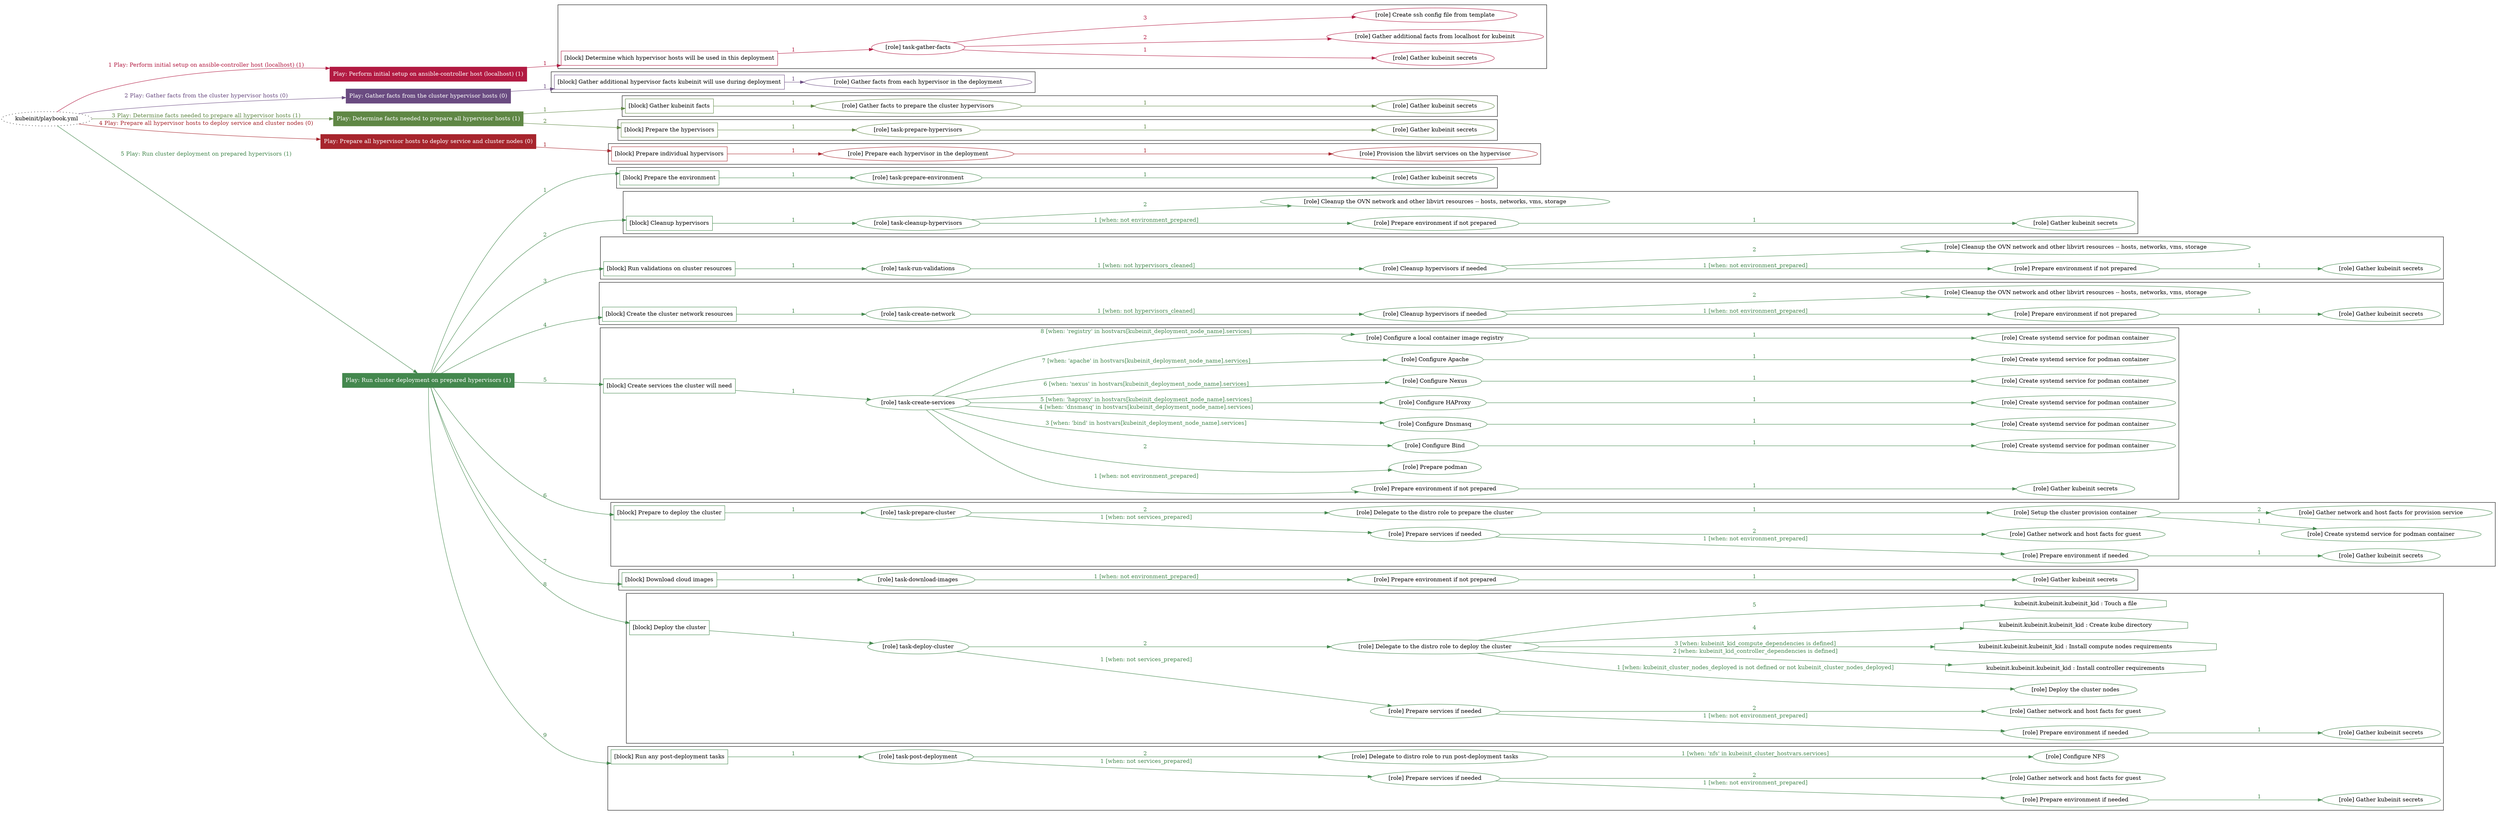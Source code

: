digraph {
	graph [concentrate=true ordering=in rankdir=LR ratio=fill]
	edge [esep=5 sep=10]
	"kubeinit/playbook.yml" [URL="/home/runner/work/kubeinit/kubeinit/kubeinit/playbook.yml" id=playbook_8d445fa9 style=dotted]
	"kubeinit/playbook.yml" -> play_d986a518 [label="1 Play: Perform initial setup on ansible-controller host (localhost) (1)" color="#b21a42" fontcolor="#b21a42" id=edge_play_d986a518 labeltooltip="1 Play: Perform initial setup on ansible-controller host (localhost) (1)" tooltip="1 Play: Perform initial setup on ansible-controller host (localhost) (1)"]
	subgraph "Play: Perform initial setup on ansible-controller host (localhost) (1)" {
		play_d986a518 [label="Play: Perform initial setup on ansible-controller host (localhost) (1)" URL="/home/runner/work/kubeinit/kubeinit/kubeinit/playbook.yml" color="#b21a42" fontcolor="#ffffff" id=play_d986a518 shape=box style=filled tooltip=localhost]
		play_d986a518 -> block_05033400 [label=1 color="#b21a42" fontcolor="#b21a42" id=edge_block_05033400 labeltooltip=1 tooltip=1]
		subgraph cluster_block_05033400 {
			block_05033400 [label="[block] Determine which hypervisor hosts will be used in this deployment" URL="/home/runner/work/kubeinit/kubeinit/kubeinit/playbook.yml" color="#b21a42" id=block_05033400 labeltooltip="Determine which hypervisor hosts will be used in this deployment" shape=box tooltip="Determine which hypervisor hosts will be used in this deployment"]
			block_05033400 -> role_6c0fdd2b [label="1 " color="#b21a42" fontcolor="#b21a42" id=edge_role_6c0fdd2b labeltooltip="1 " tooltip="1 "]
			subgraph "task-gather-facts" {
				role_6c0fdd2b [label="[role] task-gather-facts" URL="/home/runner/work/kubeinit/kubeinit/kubeinit/playbook.yml" color="#b21a42" id=role_6c0fdd2b tooltip="task-gather-facts"]
				role_6c0fdd2b -> role_84af8c8b [label="1 " color="#b21a42" fontcolor="#b21a42" id=edge_role_84af8c8b labeltooltip="1 " tooltip="1 "]
				subgraph "Gather kubeinit secrets" {
					role_84af8c8b [label="[role] Gather kubeinit secrets" URL="/home/runner/.ansible/collections/ansible_collections/kubeinit/kubeinit/roles/kubeinit_prepare/tasks/build_hypervisors_group.yml" color="#b21a42" id=role_84af8c8b tooltip="Gather kubeinit secrets"]
				}
				role_6c0fdd2b -> role_2295fc2e [label="2 " color="#b21a42" fontcolor="#b21a42" id=edge_role_2295fc2e labeltooltip="2 " tooltip="2 "]
				subgraph "Gather additional facts from localhost for kubeinit" {
					role_2295fc2e [label="[role] Gather additional facts from localhost for kubeinit" URL="/home/runner/.ansible/collections/ansible_collections/kubeinit/kubeinit/roles/kubeinit_prepare/tasks/build_hypervisors_group.yml" color="#b21a42" id=role_2295fc2e tooltip="Gather additional facts from localhost for kubeinit"]
				}
				role_6c0fdd2b -> role_2e952748 [label="3 " color="#b21a42" fontcolor="#b21a42" id=edge_role_2e952748 labeltooltip="3 " tooltip="3 "]
				subgraph "Create ssh config file from template" {
					role_2e952748 [label="[role] Create ssh config file from template" URL="/home/runner/.ansible/collections/ansible_collections/kubeinit/kubeinit/roles/kubeinit_prepare/tasks/build_hypervisors_group.yml" color="#b21a42" id=role_2e952748 tooltip="Create ssh config file from template"]
				}
			}
		}
	}
	"kubeinit/playbook.yml" -> play_329176e0 [label="2 Play: Gather facts from the cluster hypervisor hosts (0)" color="#6a4b81" fontcolor="#6a4b81" id=edge_play_329176e0 labeltooltip="2 Play: Gather facts from the cluster hypervisor hosts (0)" tooltip="2 Play: Gather facts from the cluster hypervisor hosts (0)"]
	subgraph "Play: Gather facts from the cluster hypervisor hosts (0)" {
		play_329176e0 [label="Play: Gather facts from the cluster hypervisor hosts (0)" URL="/home/runner/work/kubeinit/kubeinit/kubeinit/playbook.yml" color="#6a4b81" fontcolor="#ffffff" id=play_329176e0 shape=box style=filled tooltip="Play: Gather facts from the cluster hypervisor hosts (0)"]
		play_329176e0 -> block_4d5cedd3 [label=1 color="#6a4b81" fontcolor="#6a4b81" id=edge_block_4d5cedd3 labeltooltip=1 tooltip=1]
		subgraph cluster_block_4d5cedd3 {
			block_4d5cedd3 [label="[block] Gather additional hypervisor facts kubeinit will use during deployment" URL="/home/runner/work/kubeinit/kubeinit/kubeinit/playbook.yml" color="#6a4b81" id=block_4d5cedd3 labeltooltip="Gather additional hypervisor facts kubeinit will use during deployment" shape=box tooltip="Gather additional hypervisor facts kubeinit will use during deployment"]
			block_4d5cedd3 -> role_67d988c2 [label="1 " color="#6a4b81" fontcolor="#6a4b81" id=edge_role_67d988c2 labeltooltip="1 " tooltip="1 "]
			subgraph "Gather facts from each hypervisor in the deployment" {
				role_67d988c2 [label="[role] Gather facts from each hypervisor in the deployment" URL="/home/runner/work/kubeinit/kubeinit/kubeinit/playbook.yml" color="#6a4b81" id=role_67d988c2 tooltip="Gather facts from each hypervisor in the deployment"]
			}
		}
	}
	"kubeinit/playbook.yml" -> play_9bc852b4 [label="3 Play: Determine facts needed to prepare all hypervisor hosts (1)" color="#5f8745" fontcolor="#5f8745" id=edge_play_9bc852b4 labeltooltip="3 Play: Determine facts needed to prepare all hypervisor hosts (1)" tooltip="3 Play: Determine facts needed to prepare all hypervisor hosts (1)"]
	subgraph "Play: Determine facts needed to prepare all hypervisor hosts (1)" {
		play_9bc852b4 [label="Play: Determine facts needed to prepare all hypervisor hosts (1)" URL="/home/runner/work/kubeinit/kubeinit/kubeinit/playbook.yml" color="#5f8745" fontcolor="#ffffff" id=play_9bc852b4 shape=box style=filled tooltip=localhost]
		play_9bc852b4 -> block_d8ce10bd [label=1 color="#5f8745" fontcolor="#5f8745" id=edge_block_d8ce10bd labeltooltip=1 tooltip=1]
		subgraph cluster_block_d8ce10bd {
			block_d8ce10bd [label="[block] Gather kubeinit facts" URL="/home/runner/work/kubeinit/kubeinit/kubeinit/playbook.yml" color="#5f8745" id=block_d8ce10bd labeltooltip="Gather kubeinit facts" shape=box tooltip="Gather kubeinit facts"]
			block_d8ce10bd -> role_e1183c91 [label="1 " color="#5f8745" fontcolor="#5f8745" id=edge_role_e1183c91 labeltooltip="1 " tooltip="1 "]
			subgraph "Gather facts to prepare the cluster hypervisors" {
				role_e1183c91 [label="[role] Gather facts to prepare the cluster hypervisors" URL="/home/runner/work/kubeinit/kubeinit/kubeinit/playbook.yml" color="#5f8745" id=role_e1183c91 tooltip="Gather facts to prepare the cluster hypervisors"]
				role_e1183c91 -> role_edeffaf6 [label="1 " color="#5f8745" fontcolor="#5f8745" id=edge_role_edeffaf6 labeltooltip="1 " tooltip="1 "]
				subgraph "Gather kubeinit secrets" {
					role_edeffaf6 [label="[role] Gather kubeinit secrets" URL="/home/runner/.ansible/collections/ansible_collections/kubeinit/kubeinit/roles/kubeinit_prepare/tasks/gather_kubeinit_facts.yml" color="#5f8745" id=role_edeffaf6 tooltip="Gather kubeinit secrets"]
				}
			}
		}
		play_9bc852b4 -> block_01049534 [label=2 color="#5f8745" fontcolor="#5f8745" id=edge_block_01049534 labeltooltip=2 tooltip=2]
		subgraph cluster_block_01049534 {
			block_01049534 [label="[block] Prepare the hypervisors" URL="/home/runner/work/kubeinit/kubeinit/kubeinit/playbook.yml" color="#5f8745" id=block_01049534 labeltooltip="Prepare the hypervisors" shape=box tooltip="Prepare the hypervisors"]
			block_01049534 -> role_abb3ea9d [label="1 " color="#5f8745" fontcolor="#5f8745" id=edge_role_abb3ea9d labeltooltip="1 " tooltip="1 "]
			subgraph "task-prepare-hypervisors" {
				role_abb3ea9d [label="[role] task-prepare-hypervisors" URL="/home/runner/work/kubeinit/kubeinit/kubeinit/playbook.yml" color="#5f8745" id=role_abb3ea9d tooltip="task-prepare-hypervisors"]
				role_abb3ea9d -> role_238007e6 [label="1 " color="#5f8745" fontcolor="#5f8745" id=edge_role_238007e6 labeltooltip="1 " tooltip="1 "]
				subgraph "Gather kubeinit secrets" {
					role_238007e6 [label="[role] Gather kubeinit secrets" URL="/home/runner/.ansible/collections/ansible_collections/kubeinit/kubeinit/roles/kubeinit_prepare/tasks/gather_kubeinit_facts.yml" color="#5f8745" id=role_238007e6 tooltip="Gather kubeinit secrets"]
				}
			}
		}
	}
	"kubeinit/playbook.yml" -> play_7acc865f [label="4 Play: Prepare all hypervisor hosts to deploy service and cluster nodes (0)" color="#a7252d" fontcolor="#a7252d" id=edge_play_7acc865f labeltooltip="4 Play: Prepare all hypervisor hosts to deploy service and cluster nodes (0)" tooltip="4 Play: Prepare all hypervisor hosts to deploy service and cluster nodes (0)"]
	subgraph "Play: Prepare all hypervisor hosts to deploy service and cluster nodes (0)" {
		play_7acc865f [label="Play: Prepare all hypervisor hosts to deploy service and cluster nodes (0)" URL="/home/runner/work/kubeinit/kubeinit/kubeinit/playbook.yml" color="#a7252d" fontcolor="#ffffff" id=play_7acc865f shape=box style=filled tooltip="Play: Prepare all hypervisor hosts to deploy service and cluster nodes (0)"]
		play_7acc865f -> block_0e088ba9 [label=1 color="#a7252d" fontcolor="#a7252d" id=edge_block_0e088ba9 labeltooltip=1 tooltip=1]
		subgraph cluster_block_0e088ba9 {
			block_0e088ba9 [label="[block] Prepare individual hypervisors" URL="/home/runner/work/kubeinit/kubeinit/kubeinit/playbook.yml" color="#a7252d" id=block_0e088ba9 labeltooltip="Prepare individual hypervisors" shape=box tooltip="Prepare individual hypervisors"]
			block_0e088ba9 -> role_6ad47545 [label="1 " color="#a7252d" fontcolor="#a7252d" id=edge_role_6ad47545 labeltooltip="1 " tooltip="1 "]
			subgraph "Prepare each hypervisor in the deployment" {
				role_6ad47545 [label="[role] Prepare each hypervisor in the deployment" URL="/home/runner/work/kubeinit/kubeinit/kubeinit/playbook.yml" color="#a7252d" id=role_6ad47545 tooltip="Prepare each hypervisor in the deployment"]
				role_6ad47545 -> role_defae287 [label="1 " color="#a7252d" fontcolor="#a7252d" id=edge_role_defae287 labeltooltip="1 " tooltip="1 "]
				subgraph "Provision the libvirt services on the hypervisor" {
					role_defae287 [label="[role] Provision the libvirt services on the hypervisor" URL="/home/runner/.ansible/collections/ansible_collections/kubeinit/kubeinit/roles/kubeinit_prepare/tasks/prepare_hypervisor.yml" color="#a7252d" id=role_defae287 tooltip="Provision the libvirt services on the hypervisor"]
				}
			}
		}
	}
	"kubeinit/playbook.yml" -> play_ac970def [label="5 Play: Run cluster deployment on prepared hypervisors (1)" color="#44884e" fontcolor="#44884e" id=edge_play_ac970def labeltooltip="5 Play: Run cluster deployment on prepared hypervisors (1)" tooltip="5 Play: Run cluster deployment on prepared hypervisors (1)"]
	subgraph "Play: Run cluster deployment on prepared hypervisors (1)" {
		play_ac970def [label="Play: Run cluster deployment on prepared hypervisors (1)" URL="/home/runner/work/kubeinit/kubeinit/kubeinit/playbook.yml" color="#44884e" fontcolor="#ffffff" id=play_ac970def shape=box style=filled tooltip=localhost]
		play_ac970def -> block_6b1f0cc5 [label=1 color="#44884e" fontcolor="#44884e" id=edge_block_6b1f0cc5 labeltooltip=1 tooltip=1]
		subgraph cluster_block_6b1f0cc5 {
			block_6b1f0cc5 [label="[block] Prepare the environment" URL="/home/runner/work/kubeinit/kubeinit/kubeinit/playbook.yml" color="#44884e" id=block_6b1f0cc5 labeltooltip="Prepare the environment" shape=box tooltip="Prepare the environment"]
			block_6b1f0cc5 -> role_41aed19d [label="1 " color="#44884e" fontcolor="#44884e" id=edge_role_41aed19d labeltooltip="1 " tooltip="1 "]
			subgraph "task-prepare-environment" {
				role_41aed19d [label="[role] task-prepare-environment" URL="/home/runner/work/kubeinit/kubeinit/kubeinit/playbook.yml" color="#44884e" id=role_41aed19d tooltip="task-prepare-environment"]
				role_41aed19d -> role_cfee9b8b [label="1 " color="#44884e" fontcolor="#44884e" id=edge_role_cfee9b8b labeltooltip="1 " tooltip="1 "]
				subgraph "Gather kubeinit secrets" {
					role_cfee9b8b [label="[role] Gather kubeinit secrets" URL="/home/runner/.ansible/collections/ansible_collections/kubeinit/kubeinit/roles/kubeinit_prepare/tasks/gather_kubeinit_facts.yml" color="#44884e" id=role_cfee9b8b tooltip="Gather kubeinit secrets"]
				}
			}
		}
		play_ac970def -> block_7480371d [label=2 color="#44884e" fontcolor="#44884e" id=edge_block_7480371d labeltooltip=2 tooltip=2]
		subgraph cluster_block_7480371d {
			block_7480371d [label="[block] Cleanup hypervisors" URL="/home/runner/work/kubeinit/kubeinit/kubeinit/playbook.yml" color="#44884e" id=block_7480371d labeltooltip="Cleanup hypervisors" shape=box tooltip="Cleanup hypervisors"]
			block_7480371d -> role_f10ecb77 [label="1 " color="#44884e" fontcolor="#44884e" id=edge_role_f10ecb77 labeltooltip="1 " tooltip="1 "]
			subgraph "task-cleanup-hypervisors" {
				role_f10ecb77 [label="[role] task-cleanup-hypervisors" URL="/home/runner/work/kubeinit/kubeinit/kubeinit/playbook.yml" color="#44884e" id=role_f10ecb77 tooltip="task-cleanup-hypervisors"]
				role_f10ecb77 -> role_e3c0371b [label="1 [when: not environment_prepared]" color="#44884e" fontcolor="#44884e" id=edge_role_e3c0371b labeltooltip="1 [when: not environment_prepared]" tooltip="1 [when: not environment_prepared]"]
				subgraph "Prepare environment if not prepared" {
					role_e3c0371b [label="[role] Prepare environment if not prepared" URL="/home/runner/.ansible/collections/ansible_collections/kubeinit/kubeinit/roles/kubeinit_prepare/tasks/cleanup_hypervisors.yml" color="#44884e" id=role_e3c0371b tooltip="Prepare environment if not prepared"]
					role_e3c0371b -> role_634bea84 [label="1 " color="#44884e" fontcolor="#44884e" id=edge_role_634bea84 labeltooltip="1 " tooltip="1 "]
					subgraph "Gather kubeinit secrets" {
						role_634bea84 [label="[role] Gather kubeinit secrets" URL="/home/runner/.ansible/collections/ansible_collections/kubeinit/kubeinit/roles/kubeinit_prepare/tasks/gather_kubeinit_facts.yml" color="#44884e" id=role_634bea84 tooltip="Gather kubeinit secrets"]
					}
				}
				role_f10ecb77 -> role_b810a417 [label="2 " color="#44884e" fontcolor="#44884e" id=edge_role_b810a417 labeltooltip="2 " tooltip="2 "]
				subgraph "Cleanup the OVN network and other libvirt resources -- hosts, networks, vms, storage" {
					role_b810a417 [label="[role] Cleanup the OVN network and other libvirt resources -- hosts, networks, vms, storage" URL="/home/runner/.ansible/collections/ansible_collections/kubeinit/kubeinit/roles/kubeinit_prepare/tasks/cleanup_hypervisors.yml" color="#44884e" id=role_b810a417 tooltip="Cleanup the OVN network and other libvirt resources -- hosts, networks, vms, storage"]
				}
			}
		}
		play_ac970def -> block_5ecfb4e1 [label=3 color="#44884e" fontcolor="#44884e" id=edge_block_5ecfb4e1 labeltooltip=3 tooltip=3]
		subgraph cluster_block_5ecfb4e1 {
			block_5ecfb4e1 [label="[block] Run validations on cluster resources" URL="/home/runner/work/kubeinit/kubeinit/kubeinit/playbook.yml" color="#44884e" id=block_5ecfb4e1 labeltooltip="Run validations on cluster resources" shape=box tooltip="Run validations on cluster resources"]
			block_5ecfb4e1 -> role_ca3270b3 [label="1 " color="#44884e" fontcolor="#44884e" id=edge_role_ca3270b3 labeltooltip="1 " tooltip="1 "]
			subgraph "task-run-validations" {
				role_ca3270b3 [label="[role] task-run-validations" URL="/home/runner/work/kubeinit/kubeinit/kubeinit/playbook.yml" color="#44884e" id=role_ca3270b3 tooltip="task-run-validations"]
				role_ca3270b3 -> role_d994f030 [label="1 [when: not hypervisors_cleaned]" color="#44884e" fontcolor="#44884e" id=edge_role_d994f030 labeltooltip="1 [when: not hypervisors_cleaned]" tooltip="1 [when: not hypervisors_cleaned]"]
				subgraph "Cleanup hypervisors if needed" {
					role_d994f030 [label="[role] Cleanup hypervisors if needed" URL="/home/runner/.ansible/collections/ansible_collections/kubeinit/kubeinit/roles/kubeinit_validations/tasks/main.yml" color="#44884e" id=role_d994f030 tooltip="Cleanup hypervisors if needed"]
					role_d994f030 -> role_29685099 [label="1 [when: not environment_prepared]" color="#44884e" fontcolor="#44884e" id=edge_role_29685099 labeltooltip="1 [when: not environment_prepared]" tooltip="1 [when: not environment_prepared]"]
					subgraph "Prepare environment if not prepared" {
						role_29685099 [label="[role] Prepare environment if not prepared" URL="/home/runner/.ansible/collections/ansible_collections/kubeinit/kubeinit/roles/kubeinit_prepare/tasks/cleanup_hypervisors.yml" color="#44884e" id=role_29685099 tooltip="Prepare environment if not prepared"]
						role_29685099 -> role_fe0519ef [label="1 " color="#44884e" fontcolor="#44884e" id=edge_role_fe0519ef labeltooltip="1 " tooltip="1 "]
						subgraph "Gather kubeinit secrets" {
							role_fe0519ef [label="[role] Gather kubeinit secrets" URL="/home/runner/.ansible/collections/ansible_collections/kubeinit/kubeinit/roles/kubeinit_prepare/tasks/gather_kubeinit_facts.yml" color="#44884e" id=role_fe0519ef tooltip="Gather kubeinit secrets"]
						}
					}
					role_d994f030 -> role_2990d581 [label="2 " color="#44884e" fontcolor="#44884e" id=edge_role_2990d581 labeltooltip="2 " tooltip="2 "]
					subgraph "Cleanup the OVN network and other libvirt resources -- hosts, networks, vms, storage" {
						role_2990d581 [label="[role] Cleanup the OVN network and other libvirt resources -- hosts, networks, vms, storage" URL="/home/runner/.ansible/collections/ansible_collections/kubeinit/kubeinit/roles/kubeinit_prepare/tasks/cleanup_hypervisors.yml" color="#44884e" id=role_2990d581 tooltip="Cleanup the OVN network and other libvirt resources -- hosts, networks, vms, storage"]
					}
				}
			}
		}
		play_ac970def -> block_9177a00c [label=4 color="#44884e" fontcolor="#44884e" id=edge_block_9177a00c labeltooltip=4 tooltip=4]
		subgraph cluster_block_9177a00c {
			block_9177a00c [label="[block] Create the cluster network resources" URL="/home/runner/work/kubeinit/kubeinit/kubeinit/playbook.yml" color="#44884e" id=block_9177a00c labeltooltip="Create the cluster network resources" shape=box tooltip="Create the cluster network resources"]
			block_9177a00c -> role_0d276711 [label="1 " color="#44884e" fontcolor="#44884e" id=edge_role_0d276711 labeltooltip="1 " tooltip="1 "]
			subgraph "task-create-network" {
				role_0d276711 [label="[role] task-create-network" URL="/home/runner/work/kubeinit/kubeinit/kubeinit/playbook.yml" color="#44884e" id=role_0d276711 tooltip="task-create-network"]
				role_0d276711 -> role_8da24cca [label="1 [when: not hypervisors_cleaned]" color="#44884e" fontcolor="#44884e" id=edge_role_8da24cca labeltooltip="1 [when: not hypervisors_cleaned]" tooltip="1 [when: not hypervisors_cleaned]"]
				subgraph "Cleanup hypervisors if needed" {
					role_8da24cca [label="[role] Cleanup hypervisors if needed" URL="/home/runner/.ansible/collections/ansible_collections/kubeinit/kubeinit/roles/kubeinit_libvirt/tasks/create_network.yml" color="#44884e" id=role_8da24cca tooltip="Cleanup hypervisors if needed"]
					role_8da24cca -> role_9b233b90 [label="1 [when: not environment_prepared]" color="#44884e" fontcolor="#44884e" id=edge_role_9b233b90 labeltooltip="1 [when: not environment_prepared]" tooltip="1 [when: not environment_prepared]"]
					subgraph "Prepare environment if not prepared" {
						role_9b233b90 [label="[role] Prepare environment if not prepared" URL="/home/runner/.ansible/collections/ansible_collections/kubeinit/kubeinit/roles/kubeinit_prepare/tasks/cleanup_hypervisors.yml" color="#44884e" id=role_9b233b90 tooltip="Prepare environment if not prepared"]
						role_9b233b90 -> role_c85b3ecc [label="1 " color="#44884e" fontcolor="#44884e" id=edge_role_c85b3ecc labeltooltip="1 " tooltip="1 "]
						subgraph "Gather kubeinit secrets" {
							role_c85b3ecc [label="[role] Gather kubeinit secrets" URL="/home/runner/.ansible/collections/ansible_collections/kubeinit/kubeinit/roles/kubeinit_prepare/tasks/gather_kubeinit_facts.yml" color="#44884e" id=role_c85b3ecc tooltip="Gather kubeinit secrets"]
						}
					}
					role_8da24cca -> role_fa15664a [label="2 " color="#44884e" fontcolor="#44884e" id=edge_role_fa15664a labeltooltip="2 " tooltip="2 "]
					subgraph "Cleanup the OVN network and other libvirt resources -- hosts, networks, vms, storage" {
						role_fa15664a [label="[role] Cleanup the OVN network and other libvirt resources -- hosts, networks, vms, storage" URL="/home/runner/.ansible/collections/ansible_collections/kubeinit/kubeinit/roles/kubeinit_prepare/tasks/cleanup_hypervisors.yml" color="#44884e" id=role_fa15664a tooltip="Cleanup the OVN network and other libvirt resources -- hosts, networks, vms, storage"]
					}
				}
			}
		}
		play_ac970def -> block_2ad00636 [label=5 color="#44884e" fontcolor="#44884e" id=edge_block_2ad00636 labeltooltip=5 tooltip=5]
		subgraph cluster_block_2ad00636 {
			block_2ad00636 [label="[block] Create services the cluster will need" URL="/home/runner/work/kubeinit/kubeinit/kubeinit/playbook.yml" color="#44884e" id=block_2ad00636 labeltooltip="Create services the cluster will need" shape=box tooltip="Create services the cluster will need"]
			block_2ad00636 -> role_b6d2632f [label="1 " color="#44884e" fontcolor="#44884e" id=edge_role_b6d2632f labeltooltip="1 " tooltip="1 "]
			subgraph "task-create-services" {
				role_b6d2632f [label="[role] task-create-services" URL="/home/runner/work/kubeinit/kubeinit/kubeinit/playbook.yml" color="#44884e" id=role_b6d2632f tooltip="task-create-services"]
				role_b6d2632f -> role_dcf15702 [label="1 [when: not environment_prepared]" color="#44884e" fontcolor="#44884e" id=edge_role_dcf15702 labeltooltip="1 [when: not environment_prepared]" tooltip="1 [when: not environment_prepared]"]
				subgraph "Prepare environment if not prepared" {
					role_dcf15702 [label="[role] Prepare environment if not prepared" URL="/home/runner/.ansible/collections/ansible_collections/kubeinit/kubeinit/roles/kubeinit_services/tasks/main.yml" color="#44884e" id=role_dcf15702 tooltip="Prepare environment if not prepared"]
					role_dcf15702 -> role_6e48adff [label="1 " color="#44884e" fontcolor="#44884e" id=edge_role_6e48adff labeltooltip="1 " tooltip="1 "]
					subgraph "Gather kubeinit secrets" {
						role_6e48adff [label="[role] Gather kubeinit secrets" URL="/home/runner/.ansible/collections/ansible_collections/kubeinit/kubeinit/roles/kubeinit_prepare/tasks/gather_kubeinit_facts.yml" color="#44884e" id=role_6e48adff tooltip="Gather kubeinit secrets"]
					}
				}
				role_b6d2632f -> role_d45ac540 [label="2 " color="#44884e" fontcolor="#44884e" id=edge_role_d45ac540 labeltooltip="2 " tooltip="2 "]
				subgraph "Prepare podman" {
					role_d45ac540 [label="[role] Prepare podman" URL="/home/runner/.ansible/collections/ansible_collections/kubeinit/kubeinit/roles/kubeinit_services/tasks/00_create_service_pod.yml" color="#44884e" id=role_d45ac540 tooltip="Prepare podman"]
				}
				role_b6d2632f -> role_1697dc69 [label="3 [when: 'bind' in hostvars[kubeinit_deployment_node_name].services]" color="#44884e" fontcolor="#44884e" id=edge_role_1697dc69 labeltooltip="3 [when: 'bind' in hostvars[kubeinit_deployment_node_name].services]" tooltip="3 [when: 'bind' in hostvars[kubeinit_deployment_node_name].services]"]
				subgraph "Configure Bind" {
					role_1697dc69 [label="[role] Configure Bind" URL="/home/runner/.ansible/collections/ansible_collections/kubeinit/kubeinit/roles/kubeinit_services/tasks/start_services_containers.yml" color="#44884e" id=role_1697dc69 tooltip="Configure Bind"]
					role_1697dc69 -> role_16560497 [label="1 " color="#44884e" fontcolor="#44884e" id=edge_role_16560497 labeltooltip="1 " tooltip="1 "]
					subgraph "Create systemd service for podman container" {
						role_16560497 [label="[role] Create systemd service for podman container" URL="/home/runner/.ansible/collections/ansible_collections/kubeinit/kubeinit/roles/kubeinit_bind/tasks/main.yml" color="#44884e" id=role_16560497 tooltip="Create systemd service for podman container"]
					}
				}
				role_b6d2632f -> role_de9d354a [label="4 [when: 'dnsmasq' in hostvars[kubeinit_deployment_node_name].services]" color="#44884e" fontcolor="#44884e" id=edge_role_de9d354a labeltooltip="4 [when: 'dnsmasq' in hostvars[kubeinit_deployment_node_name].services]" tooltip="4 [when: 'dnsmasq' in hostvars[kubeinit_deployment_node_name].services]"]
				subgraph "Configure Dnsmasq" {
					role_de9d354a [label="[role] Configure Dnsmasq" URL="/home/runner/.ansible/collections/ansible_collections/kubeinit/kubeinit/roles/kubeinit_services/tasks/start_services_containers.yml" color="#44884e" id=role_de9d354a tooltip="Configure Dnsmasq"]
					role_de9d354a -> role_67a3148e [label="1 " color="#44884e" fontcolor="#44884e" id=edge_role_67a3148e labeltooltip="1 " tooltip="1 "]
					subgraph "Create systemd service for podman container" {
						role_67a3148e [label="[role] Create systemd service for podman container" URL="/home/runner/.ansible/collections/ansible_collections/kubeinit/kubeinit/roles/kubeinit_dnsmasq/tasks/main.yml" color="#44884e" id=role_67a3148e tooltip="Create systemd service for podman container"]
					}
				}
				role_b6d2632f -> role_e4eb4959 [label="5 [when: 'haproxy' in hostvars[kubeinit_deployment_node_name].services]" color="#44884e" fontcolor="#44884e" id=edge_role_e4eb4959 labeltooltip="5 [when: 'haproxy' in hostvars[kubeinit_deployment_node_name].services]" tooltip="5 [when: 'haproxy' in hostvars[kubeinit_deployment_node_name].services]"]
				subgraph "Configure HAProxy" {
					role_e4eb4959 [label="[role] Configure HAProxy" URL="/home/runner/.ansible/collections/ansible_collections/kubeinit/kubeinit/roles/kubeinit_services/tasks/start_services_containers.yml" color="#44884e" id=role_e4eb4959 tooltip="Configure HAProxy"]
					role_e4eb4959 -> role_f8c9d061 [label="1 " color="#44884e" fontcolor="#44884e" id=edge_role_f8c9d061 labeltooltip="1 " tooltip="1 "]
					subgraph "Create systemd service for podman container" {
						role_f8c9d061 [label="[role] Create systemd service for podman container" URL="/home/runner/.ansible/collections/ansible_collections/kubeinit/kubeinit/roles/kubeinit_haproxy/tasks/main.yml" color="#44884e" id=role_f8c9d061 tooltip="Create systemd service for podman container"]
					}
				}
				role_b6d2632f -> role_8b7fe0fd [label="6 [when: 'nexus' in hostvars[kubeinit_deployment_node_name].services]" color="#44884e" fontcolor="#44884e" id=edge_role_8b7fe0fd labeltooltip="6 [when: 'nexus' in hostvars[kubeinit_deployment_node_name].services]" tooltip="6 [when: 'nexus' in hostvars[kubeinit_deployment_node_name].services]"]
				subgraph "Configure Nexus" {
					role_8b7fe0fd [label="[role] Configure Nexus" URL="/home/runner/.ansible/collections/ansible_collections/kubeinit/kubeinit/roles/kubeinit_services/tasks/start_services_containers.yml" color="#44884e" id=role_8b7fe0fd tooltip="Configure Nexus"]
					role_8b7fe0fd -> role_5ffcf914 [label="1 " color="#44884e" fontcolor="#44884e" id=edge_role_5ffcf914 labeltooltip="1 " tooltip="1 "]
					subgraph "Create systemd service for podman container" {
						role_5ffcf914 [label="[role] Create systemd service for podman container" URL="/home/runner/.ansible/collections/ansible_collections/kubeinit/kubeinit/roles/kubeinit_nexus/tasks/main.yml" color="#44884e" id=role_5ffcf914 tooltip="Create systemd service for podman container"]
					}
				}
				role_b6d2632f -> role_66a65901 [label="7 [when: 'apache' in hostvars[kubeinit_deployment_node_name].services]" color="#44884e" fontcolor="#44884e" id=edge_role_66a65901 labeltooltip="7 [when: 'apache' in hostvars[kubeinit_deployment_node_name].services]" tooltip="7 [when: 'apache' in hostvars[kubeinit_deployment_node_name].services]"]
				subgraph "Configure Apache" {
					role_66a65901 [label="[role] Configure Apache" URL="/home/runner/.ansible/collections/ansible_collections/kubeinit/kubeinit/roles/kubeinit_services/tasks/start_services_containers.yml" color="#44884e" id=role_66a65901 tooltip="Configure Apache"]
					role_66a65901 -> role_c02f65d6 [label="1 " color="#44884e" fontcolor="#44884e" id=edge_role_c02f65d6 labeltooltip="1 " tooltip="1 "]
					subgraph "Create systemd service for podman container" {
						role_c02f65d6 [label="[role] Create systemd service for podman container" URL="/home/runner/.ansible/collections/ansible_collections/kubeinit/kubeinit/roles/kubeinit_apache/tasks/main.yml" color="#44884e" id=role_c02f65d6 tooltip="Create systemd service for podman container"]
					}
				}
				role_b6d2632f -> role_cfc1c3b3 [label="8 [when: 'registry' in hostvars[kubeinit_deployment_node_name].services]" color="#44884e" fontcolor="#44884e" id=edge_role_cfc1c3b3 labeltooltip="8 [when: 'registry' in hostvars[kubeinit_deployment_node_name].services]" tooltip="8 [when: 'registry' in hostvars[kubeinit_deployment_node_name].services]"]
				subgraph "Configure a local container image registry" {
					role_cfc1c3b3 [label="[role] Configure a local container image registry" URL="/home/runner/.ansible/collections/ansible_collections/kubeinit/kubeinit/roles/kubeinit_services/tasks/start_services_containers.yml" color="#44884e" id=role_cfc1c3b3 tooltip="Configure a local container image registry"]
					role_cfc1c3b3 -> role_088e30df [label="1 " color="#44884e" fontcolor="#44884e" id=edge_role_088e30df labeltooltip="1 " tooltip="1 "]
					subgraph "Create systemd service for podman container" {
						role_088e30df [label="[role] Create systemd service for podman container" URL="/home/runner/.ansible/collections/ansible_collections/kubeinit/kubeinit/roles/kubeinit_registry/tasks/main.yml" color="#44884e" id=role_088e30df tooltip="Create systemd service for podman container"]
					}
				}
			}
		}
		play_ac970def -> block_e9cdd454 [label=6 color="#44884e" fontcolor="#44884e" id=edge_block_e9cdd454 labeltooltip=6 tooltip=6]
		subgraph cluster_block_e9cdd454 {
			block_e9cdd454 [label="[block] Prepare to deploy the cluster" URL="/home/runner/work/kubeinit/kubeinit/kubeinit/playbook.yml" color="#44884e" id=block_e9cdd454 labeltooltip="Prepare to deploy the cluster" shape=box tooltip="Prepare to deploy the cluster"]
			block_e9cdd454 -> role_aea3f429 [label="1 " color="#44884e" fontcolor="#44884e" id=edge_role_aea3f429 labeltooltip="1 " tooltip="1 "]
			subgraph "task-prepare-cluster" {
				role_aea3f429 [label="[role] task-prepare-cluster" URL="/home/runner/work/kubeinit/kubeinit/kubeinit/playbook.yml" color="#44884e" id=role_aea3f429 tooltip="task-prepare-cluster"]
				role_aea3f429 -> role_a5e8cef8 [label="1 [when: not services_prepared]" color="#44884e" fontcolor="#44884e" id=edge_role_a5e8cef8 labeltooltip="1 [when: not services_prepared]" tooltip="1 [when: not services_prepared]"]
				subgraph "Prepare services if needed" {
					role_a5e8cef8 [label="[role] Prepare services if needed" URL="/home/runner/.ansible/collections/ansible_collections/kubeinit/kubeinit/roles/kubeinit_prepare/tasks/prepare_cluster.yml" color="#44884e" id=role_a5e8cef8 tooltip="Prepare services if needed"]
					role_a5e8cef8 -> role_5e69d935 [label="1 [when: not environment_prepared]" color="#44884e" fontcolor="#44884e" id=edge_role_5e69d935 labeltooltip="1 [when: not environment_prepared]" tooltip="1 [when: not environment_prepared]"]
					subgraph "Prepare environment if needed" {
						role_5e69d935 [label="[role] Prepare environment if needed" URL="/home/runner/.ansible/collections/ansible_collections/kubeinit/kubeinit/roles/kubeinit_services/tasks/prepare_services.yml" color="#44884e" id=role_5e69d935 tooltip="Prepare environment if needed"]
						role_5e69d935 -> role_38f07281 [label="1 " color="#44884e" fontcolor="#44884e" id=edge_role_38f07281 labeltooltip="1 " tooltip="1 "]
						subgraph "Gather kubeinit secrets" {
							role_38f07281 [label="[role] Gather kubeinit secrets" URL="/home/runner/.ansible/collections/ansible_collections/kubeinit/kubeinit/roles/kubeinit_prepare/tasks/gather_kubeinit_facts.yml" color="#44884e" id=role_38f07281 tooltip="Gather kubeinit secrets"]
						}
					}
					role_a5e8cef8 -> role_ac13878f [label="2 " color="#44884e" fontcolor="#44884e" id=edge_role_ac13878f labeltooltip="2 " tooltip="2 "]
					subgraph "Gather network and host facts for guest" {
						role_ac13878f [label="[role] Gather network and host facts for guest" URL="/home/runner/.ansible/collections/ansible_collections/kubeinit/kubeinit/roles/kubeinit_services/tasks/prepare_services.yml" color="#44884e" id=role_ac13878f tooltip="Gather network and host facts for guest"]
					}
				}
				role_aea3f429 -> role_88af57c6 [label="2 " color="#44884e" fontcolor="#44884e" id=edge_role_88af57c6 labeltooltip="2 " tooltip="2 "]
				subgraph "Delegate to the distro role to prepare the cluster" {
					role_88af57c6 [label="[role] Delegate to the distro role to prepare the cluster" URL="/home/runner/.ansible/collections/ansible_collections/kubeinit/kubeinit/roles/kubeinit_prepare/tasks/prepare_cluster.yml" color="#44884e" id=role_88af57c6 tooltip="Delegate to the distro role to prepare the cluster"]
					role_88af57c6 -> role_e8d6d1e9 [label="1 " color="#44884e" fontcolor="#44884e" id=edge_role_e8d6d1e9 labeltooltip="1 " tooltip="1 "]
					subgraph "Setup the cluster provision container" {
						role_e8d6d1e9 [label="[role] Setup the cluster provision container" URL="/home/runner/.ansible/collections/ansible_collections/kubeinit/kubeinit/roles/kubeinit_kid/tasks/prepare_cluster.yml" color="#44884e" id=role_e8d6d1e9 tooltip="Setup the cluster provision container"]
						role_e8d6d1e9 -> role_656a4dce [label="1 " color="#44884e" fontcolor="#44884e" id=edge_role_656a4dce labeltooltip="1 " tooltip="1 "]
						subgraph "Create systemd service for podman container" {
							role_656a4dce [label="[role] Create systemd service for podman container" URL="/home/runner/.ansible/collections/ansible_collections/kubeinit/kubeinit/roles/kubeinit_services/tasks/create_provision_container.yml" color="#44884e" id=role_656a4dce tooltip="Create systemd service for podman container"]
						}
						role_e8d6d1e9 -> role_a6ed9acc [label="2 " color="#44884e" fontcolor="#44884e" id=edge_role_a6ed9acc labeltooltip="2 " tooltip="2 "]
						subgraph "Gather network and host facts for provision service" {
							role_a6ed9acc [label="[role] Gather network and host facts for provision service" URL="/home/runner/.ansible/collections/ansible_collections/kubeinit/kubeinit/roles/kubeinit_services/tasks/create_provision_container.yml" color="#44884e" id=role_a6ed9acc tooltip="Gather network and host facts for provision service"]
						}
					}
				}
			}
		}
		play_ac970def -> block_14fe1a47 [label=7 color="#44884e" fontcolor="#44884e" id=edge_block_14fe1a47 labeltooltip=7 tooltip=7]
		subgraph cluster_block_14fe1a47 {
			block_14fe1a47 [label="[block] Download cloud images" URL="/home/runner/work/kubeinit/kubeinit/kubeinit/playbook.yml" color="#44884e" id=block_14fe1a47 labeltooltip="Download cloud images" shape=box tooltip="Download cloud images"]
			block_14fe1a47 -> role_505cbfc4 [label="1 " color="#44884e" fontcolor="#44884e" id=edge_role_505cbfc4 labeltooltip="1 " tooltip="1 "]
			subgraph "task-download-images" {
				role_505cbfc4 [label="[role] task-download-images" URL="/home/runner/work/kubeinit/kubeinit/kubeinit/playbook.yml" color="#44884e" id=role_505cbfc4 tooltip="task-download-images"]
				role_505cbfc4 -> role_7bad50dd [label="1 [when: not environment_prepared]" color="#44884e" fontcolor="#44884e" id=edge_role_7bad50dd labeltooltip="1 [when: not environment_prepared]" tooltip="1 [when: not environment_prepared]"]
				subgraph "Prepare environment if not prepared" {
					role_7bad50dd [label="[role] Prepare environment if not prepared" URL="/home/runner/.ansible/collections/ansible_collections/kubeinit/kubeinit/roles/kubeinit_libvirt/tasks/download_cloud_images.yml" color="#44884e" id=role_7bad50dd tooltip="Prepare environment if not prepared"]
					role_7bad50dd -> role_a966a2e2 [label="1 " color="#44884e" fontcolor="#44884e" id=edge_role_a966a2e2 labeltooltip="1 " tooltip="1 "]
					subgraph "Gather kubeinit secrets" {
						role_a966a2e2 [label="[role] Gather kubeinit secrets" URL="/home/runner/.ansible/collections/ansible_collections/kubeinit/kubeinit/roles/kubeinit_prepare/tasks/gather_kubeinit_facts.yml" color="#44884e" id=role_a966a2e2 tooltip="Gather kubeinit secrets"]
					}
				}
			}
		}
		play_ac970def -> block_162a51c5 [label=8 color="#44884e" fontcolor="#44884e" id=edge_block_162a51c5 labeltooltip=8 tooltip=8]
		subgraph cluster_block_162a51c5 {
			block_162a51c5 [label="[block] Deploy the cluster" URL="/home/runner/work/kubeinit/kubeinit/kubeinit/playbook.yml" color="#44884e" id=block_162a51c5 labeltooltip="Deploy the cluster" shape=box tooltip="Deploy the cluster"]
			block_162a51c5 -> role_72c550f9 [label="1 " color="#44884e" fontcolor="#44884e" id=edge_role_72c550f9 labeltooltip="1 " tooltip="1 "]
			subgraph "task-deploy-cluster" {
				role_72c550f9 [label="[role] task-deploy-cluster" URL="/home/runner/work/kubeinit/kubeinit/kubeinit/playbook.yml" color="#44884e" id=role_72c550f9 tooltip="task-deploy-cluster"]
				role_72c550f9 -> role_ba6c6dec [label="1 [when: not services_prepared]" color="#44884e" fontcolor="#44884e" id=edge_role_ba6c6dec labeltooltip="1 [when: not services_prepared]" tooltip="1 [when: not services_prepared]"]
				subgraph "Prepare services if needed" {
					role_ba6c6dec [label="[role] Prepare services if needed" URL="/home/runner/.ansible/collections/ansible_collections/kubeinit/kubeinit/roles/kubeinit_prepare/tasks/deploy_cluster.yml" color="#44884e" id=role_ba6c6dec tooltip="Prepare services if needed"]
					role_ba6c6dec -> role_5f9696fa [label="1 [when: not environment_prepared]" color="#44884e" fontcolor="#44884e" id=edge_role_5f9696fa labeltooltip="1 [when: not environment_prepared]" tooltip="1 [when: not environment_prepared]"]
					subgraph "Prepare environment if needed" {
						role_5f9696fa [label="[role] Prepare environment if needed" URL="/home/runner/.ansible/collections/ansible_collections/kubeinit/kubeinit/roles/kubeinit_services/tasks/prepare_services.yml" color="#44884e" id=role_5f9696fa tooltip="Prepare environment if needed"]
						role_5f9696fa -> role_be64b23a [label="1 " color="#44884e" fontcolor="#44884e" id=edge_role_be64b23a labeltooltip="1 " tooltip="1 "]
						subgraph "Gather kubeinit secrets" {
							role_be64b23a [label="[role] Gather kubeinit secrets" URL="/home/runner/.ansible/collections/ansible_collections/kubeinit/kubeinit/roles/kubeinit_prepare/tasks/gather_kubeinit_facts.yml" color="#44884e" id=role_be64b23a tooltip="Gather kubeinit secrets"]
						}
					}
					role_ba6c6dec -> role_0fea8347 [label="2 " color="#44884e" fontcolor="#44884e" id=edge_role_0fea8347 labeltooltip="2 " tooltip="2 "]
					subgraph "Gather network and host facts for guest" {
						role_0fea8347 [label="[role] Gather network and host facts for guest" URL="/home/runner/.ansible/collections/ansible_collections/kubeinit/kubeinit/roles/kubeinit_services/tasks/prepare_services.yml" color="#44884e" id=role_0fea8347 tooltip="Gather network and host facts for guest"]
					}
				}
				role_72c550f9 -> role_f98294d1 [label="2 " color="#44884e" fontcolor="#44884e" id=edge_role_f98294d1 labeltooltip="2 " tooltip="2 "]
				subgraph "Delegate to the distro role to deploy the cluster" {
					role_f98294d1 [label="[role] Delegate to the distro role to deploy the cluster" URL="/home/runner/.ansible/collections/ansible_collections/kubeinit/kubeinit/roles/kubeinit_prepare/tasks/deploy_cluster.yml" color="#44884e" id=role_f98294d1 tooltip="Delegate to the distro role to deploy the cluster"]
					role_f98294d1 -> role_258f11f5 [label="1 [when: kubeinit_cluster_nodes_deployed is not defined or not kubeinit_cluster_nodes_deployed]" color="#44884e" fontcolor="#44884e" id=edge_role_258f11f5 labeltooltip="1 [when: kubeinit_cluster_nodes_deployed is not defined or not kubeinit_cluster_nodes_deployed]" tooltip="1 [when: kubeinit_cluster_nodes_deployed is not defined or not kubeinit_cluster_nodes_deployed]"]
					subgraph "Deploy the cluster nodes" {
						role_258f11f5 [label="[role] Deploy the cluster nodes" URL="/home/runner/.ansible/collections/ansible_collections/kubeinit/kubeinit/roles/kubeinit_kid/tasks/main.yml" color="#44884e" id=role_258f11f5 tooltip="Deploy the cluster nodes"]
					}
					task_2e06102c [label="kubeinit.kubeinit.kubeinit_kid : Install controller requirements" URL="/home/runner/.ansible/collections/ansible_collections/kubeinit/kubeinit/roles/kubeinit_kid/tasks/main.yml" color="#44884e" id=task_2e06102c shape=octagon tooltip="kubeinit.kubeinit.kubeinit_kid : Install controller requirements"]
					role_f98294d1 -> task_2e06102c [label="2 [when: kubeinit_kid_controller_dependencies is defined]" color="#44884e" fontcolor="#44884e" id=edge_task_2e06102c labeltooltip="2 [when: kubeinit_kid_controller_dependencies is defined]" tooltip="2 [when: kubeinit_kid_controller_dependencies is defined]"]
					task_a4b50dae [label="kubeinit.kubeinit.kubeinit_kid : Install compute nodes requirements" URL="/home/runner/.ansible/collections/ansible_collections/kubeinit/kubeinit/roles/kubeinit_kid/tasks/main.yml" color="#44884e" id=task_a4b50dae shape=octagon tooltip="kubeinit.kubeinit.kubeinit_kid : Install compute nodes requirements"]
					role_f98294d1 -> task_a4b50dae [label="3 [when: kubeinit_kid_compute_dependencies is defined]" color="#44884e" fontcolor="#44884e" id=edge_task_a4b50dae labeltooltip="3 [when: kubeinit_kid_compute_dependencies is defined]" tooltip="3 [when: kubeinit_kid_compute_dependencies is defined]"]
					task_7be360f5 [label="kubeinit.kubeinit.kubeinit_kid : Create kube directory" URL="/home/runner/.ansible/collections/ansible_collections/kubeinit/kubeinit/roles/kubeinit_kid/tasks/main.yml" color="#44884e" id=task_7be360f5 shape=octagon tooltip="kubeinit.kubeinit.kubeinit_kid : Create kube directory"]
					role_f98294d1 -> task_7be360f5 [label="4 " color="#44884e" fontcolor="#44884e" id=edge_task_7be360f5 labeltooltip="4 " tooltip="4 "]
					task_79f16f57 [label="kubeinit.kubeinit.kubeinit_kid : Touch a file" URL="/home/runner/.ansible/collections/ansible_collections/kubeinit/kubeinit/roles/kubeinit_kid/tasks/main.yml" color="#44884e" id=task_79f16f57 shape=octagon tooltip="kubeinit.kubeinit.kubeinit_kid : Touch a file"]
					role_f98294d1 -> task_79f16f57 [label="5 " color="#44884e" fontcolor="#44884e" id=edge_task_79f16f57 labeltooltip="5 " tooltip="5 "]
				}
			}
		}
		play_ac970def -> block_79750a29 [label=9 color="#44884e" fontcolor="#44884e" id=edge_block_79750a29 labeltooltip=9 tooltip=9]
		subgraph cluster_block_79750a29 {
			block_79750a29 [label="[block] Run any post-deployment tasks" URL="/home/runner/work/kubeinit/kubeinit/kubeinit/playbook.yml" color="#44884e" id=block_79750a29 labeltooltip="Run any post-deployment tasks" shape=box tooltip="Run any post-deployment tasks"]
			block_79750a29 -> role_278d62c2 [label="1 " color="#44884e" fontcolor="#44884e" id=edge_role_278d62c2 labeltooltip="1 " tooltip="1 "]
			subgraph "task-post-deployment" {
				role_278d62c2 [label="[role] task-post-deployment" URL="/home/runner/work/kubeinit/kubeinit/kubeinit/playbook.yml" color="#44884e" id=role_278d62c2 tooltip="task-post-deployment"]
				role_278d62c2 -> role_60676b5e [label="1 [when: not services_prepared]" color="#44884e" fontcolor="#44884e" id=edge_role_60676b5e labeltooltip="1 [when: not services_prepared]" tooltip="1 [when: not services_prepared]"]
				subgraph "Prepare services if needed" {
					role_60676b5e [label="[role] Prepare services if needed" URL="/home/runner/.ansible/collections/ansible_collections/kubeinit/kubeinit/roles/kubeinit_prepare/tasks/post_deployment.yml" color="#44884e" id=role_60676b5e tooltip="Prepare services if needed"]
					role_60676b5e -> role_27a144ca [label="1 [when: not environment_prepared]" color="#44884e" fontcolor="#44884e" id=edge_role_27a144ca labeltooltip="1 [when: not environment_prepared]" tooltip="1 [when: not environment_prepared]"]
					subgraph "Prepare environment if needed" {
						role_27a144ca [label="[role] Prepare environment if needed" URL="/home/runner/.ansible/collections/ansible_collections/kubeinit/kubeinit/roles/kubeinit_services/tasks/prepare_services.yml" color="#44884e" id=role_27a144ca tooltip="Prepare environment if needed"]
						role_27a144ca -> role_64d71111 [label="1 " color="#44884e" fontcolor="#44884e" id=edge_role_64d71111 labeltooltip="1 " tooltip="1 "]
						subgraph "Gather kubeinit secrets" {
							role_64d71111 [label="[role] Gather kubeinit secrets" URL="/home/runner/.ansible/collections/ansible_collections/kubeinit/kubeinit/roles/kubeinit_prepare/tasks/gather_kubeinit_facts.yml" color="#44884e" id=role_64d71111 tooltip="Gather kubeinit secrets"]
						}
					}
					role_60676b5e -> role_b1a716cd [label="2 " color="#44884e" fontcolor="#44884e" id=edge_role_b1a716cd labeltooltip="2 " tooltip="2 "]
					subgraph "Gather network and host facts for guest" {
						role_b1a716cd [label="[role] Gather network and host facts for guest" URL="/home/runner/.ansible/collections/ansible_collections/kubeinit/kubeinit/roles/kubeinit_services/tasks/prepare_services.yml" color="#44884e" id=role_b1a716cd tooltip="Gather network and host facts for guest"]
					}
				}
				role_278d62c2 -> role_bd1f5fd0 [label="2 " color="#44884e" fontcolor="#44884e" id=edge_role_bd1f5fd0 labeltooltip="2 " tooltip="2 "]
				subgraph "Delegate to distro role to run post-deployment tasks" {
					role_bd1f5fd0 [label="[role] Delegate to distro role to run post-deployment tasks" URL="/home/runner/.ansible/collections/ansible_collections/kubeinit/kubeinit/roles/kubeinit_prepare/tasks/post_deployment.yml" color="#44884e" id=role_bd1f5fd0 tooltip="Delegate to distro role to run post-deployment tasks"]
					role_bd1f5fd0 -> role_b5947128 [label="1 [when: 'nfs' in kubeinit_cluster_hostvars.services]" color="#44884e" fontcolor="#44884e" id=edge_role_b5947128 labeltooltip="1 [when: 'nfs' in kubeinit_cluster_hostvars.services]" tooltip="1 [when: 'nfs' in kubeinit_cluster_hostvars.services]"]
					subgraph "Configure NFS" {
						role_b5947128 [label="[role] Configure NFS" URL="/home/runner/.ansible/collections/ansible_collections/kubeinit/kubeinit/roles/kubeinit_kid/tasks/post_deployment_tasks.yml" color="#44884e" id=role_b5947128 tooltip="Configure NFS"]
					}
				}
			}
		}
	}
}

